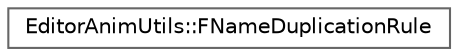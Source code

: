 digraph "Graphical Class Hierarchy"
{
 // INTERACTIVE_SVG=YES
 // LATEX_PDF_SIZE
  bgcolor="transparent";
  edge [fontname=Helvetica,fontsize=10,labelfontname=Helvetica,labelfontsize=10];
  node [fontname=Helvetica,fontsize=10,shape=box,height=0.2,width=0.4];
  rankdir="LR";
  Node0 [id="Node000000",label="EditorAnimUtils::FNameDuplicationRule",height=0.2,width=0.4,color="grey40", fillcolor="white", style="filled",URL="$d8/d06/structEditorAnimUtils_1_1FNameDuplicationRule.html",tooltip=" "];
}
